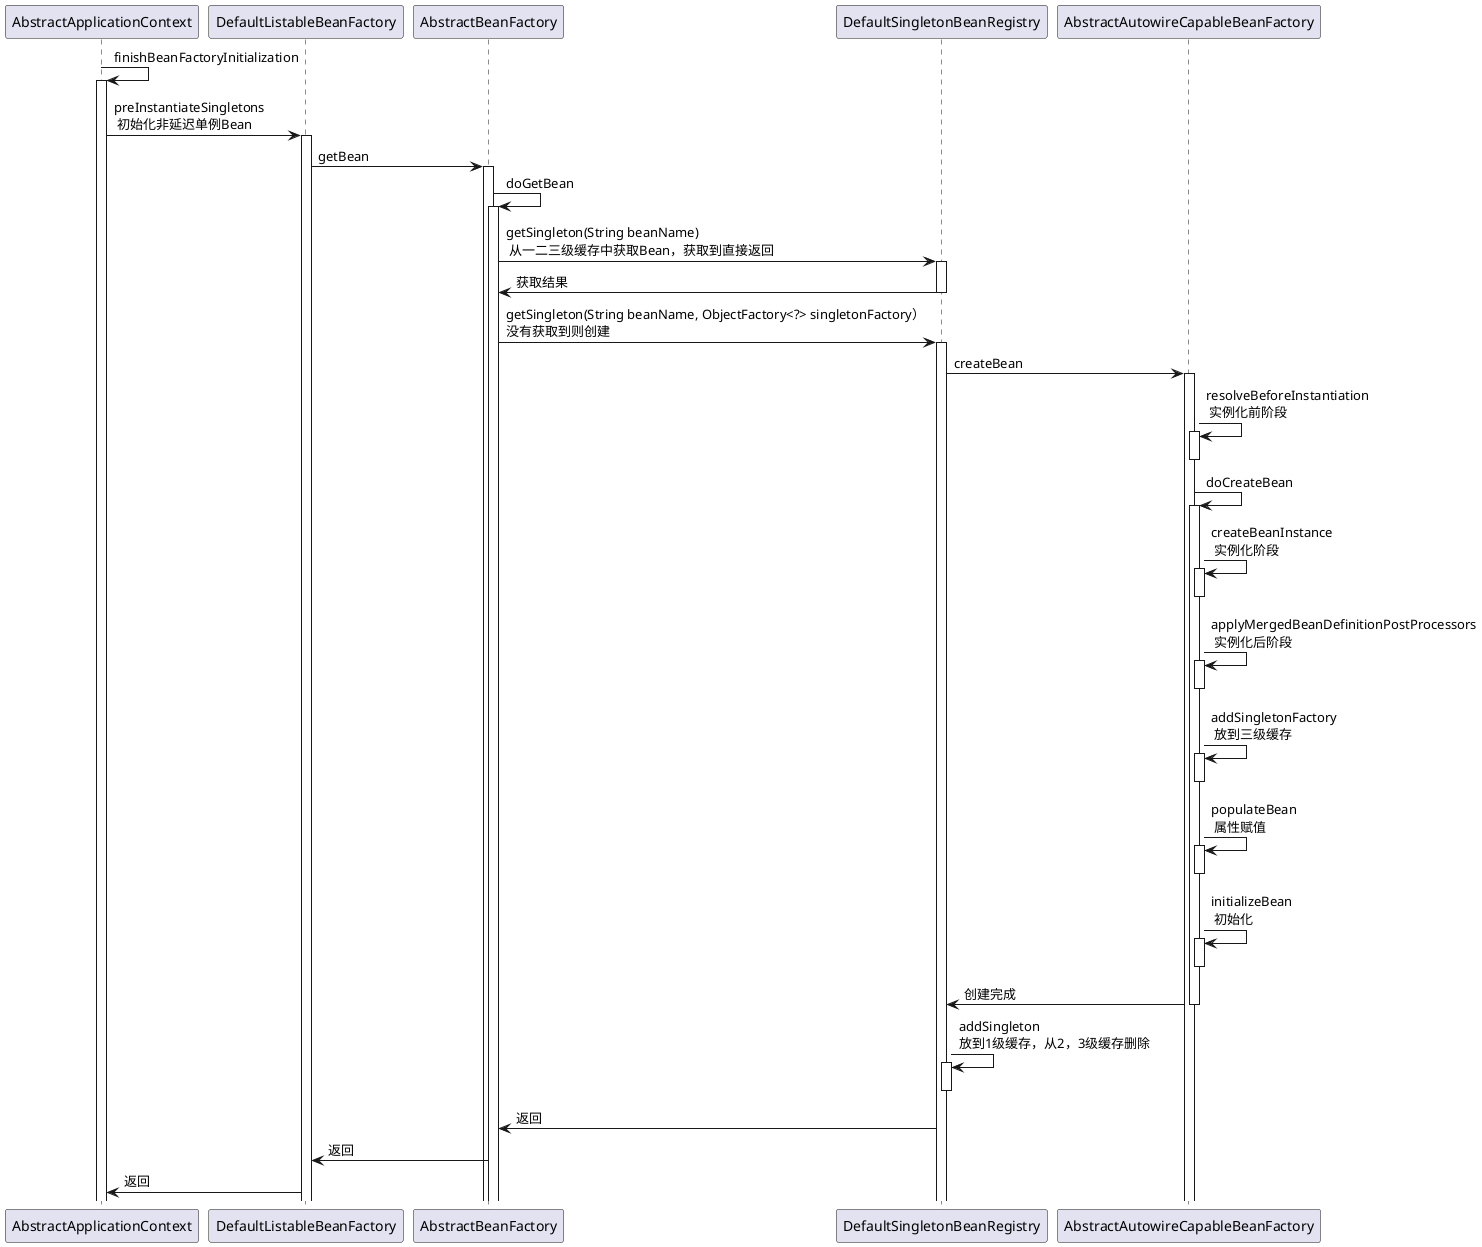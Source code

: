 @startuml
AbstractApplicationContext -> AbstractApplicationContext: finishBeanFactoryInitialization
activate AbstractApplicationContext
AbstractApplicationContext -> DefaultListableBeanFactory: preInstantiateSingletons\n 初始化非延迟单例Bean
activate DefaultListableBeanFactory
DefaultListableBeanFactory -> AbstractBeanFactory: getBean
activate AbstractBeanFactory
AbstractBeanFactory -> AbstractBeanFactory: doGetBean
activate AbstractBeanFactory
AbstractBeanFactory -> DefaultSingletonBeanRegistry: getSingleton(String beanName)\n 从一二三级缓存中获取Bean，获取到直接返回
activate DefaultSingletonBeanRegistry
DefaultSingletonBeanRegistry -> AbstractBeanFactory: 获取结果
deactivate
AbstractBeanFactory -> DefaultSingletonBeanRegistry: getSingleton(String beanName, ObjectFactory<?> singletonFactory）\n没有获取到则创建
activate DefaultSingletonBeanRegistry
DefaultSingletonBeanRegistry -> AbstractAutowireCapableBeanFactory: createBean
activate AbstractAutowireCapableBeanFactory
AbstractAutowireCapableBeanFactory -> AbstractAutowireCapableBeanFactory: resolveBeforeInstantiation\n 实例化前阶段
activate AbstractAutowireCapableBeanFactory
deactivate
AbstractAutowireCapableBeanFactory -> AbstractAutowireCapableBeanFactory: doCreateBean
activate AbstractAutowireCapableBeanFactory
AbstractAutowireCapableBeanFactory -> AbstractAutowireCapableBeanFactory: createBeanInstance\n 实例化阶段
activate AbstractAutowireCapableBeanFactory
deactivate
AbstractAutowireCapableBeanFactory -> AbstractAutowireCapableBeanFactory: applyMergedBeanDefinitionPostProcessors\n 实例化后阶段
activate AbstractAutowireCapableBeanFactory
deactivate
AbstractAutowireCapableBeanFactory -> AbstractAutowireCapableBeanFactory: addSingletonFactory\n 放到三级缓存
activate AbstractAutowireCapableBeanFactory
deactivate
AbstractAutowireCapableBeanFactory -> AbstractAutowireCapableBeanFactory: populateBean \n 属性赋值
activate AbstractAutowireCapableBeanFactory
deactivate
AbstractAutowireCapableBeanFactory -> AbstractAutowireCapableBeanFactory: initializeBean \n 初始化
activate AbstractAutowireCapableBeanFactory
deactivate
AbstractAutowireCapableBeanFactory -> DefaultSingletonBeanRegistry: 创建完成
deactivate
DefaultSingletonBeanRegistry -> DefaultSingletonBeanRegistry: addSingleton\n放到1级缓存，从2，3级缓存删除
activate DefaultSingletonBeanRegistry
deactivate
DefaultSingletonBeanRegistry -> AbstractBeanFactory: 返回
AbstractBeanFactory ->  DefaultListableBeanFactory: 返回
DefaultListableBeanFactory -> AbstractApplicationContext: 返回
@enduml